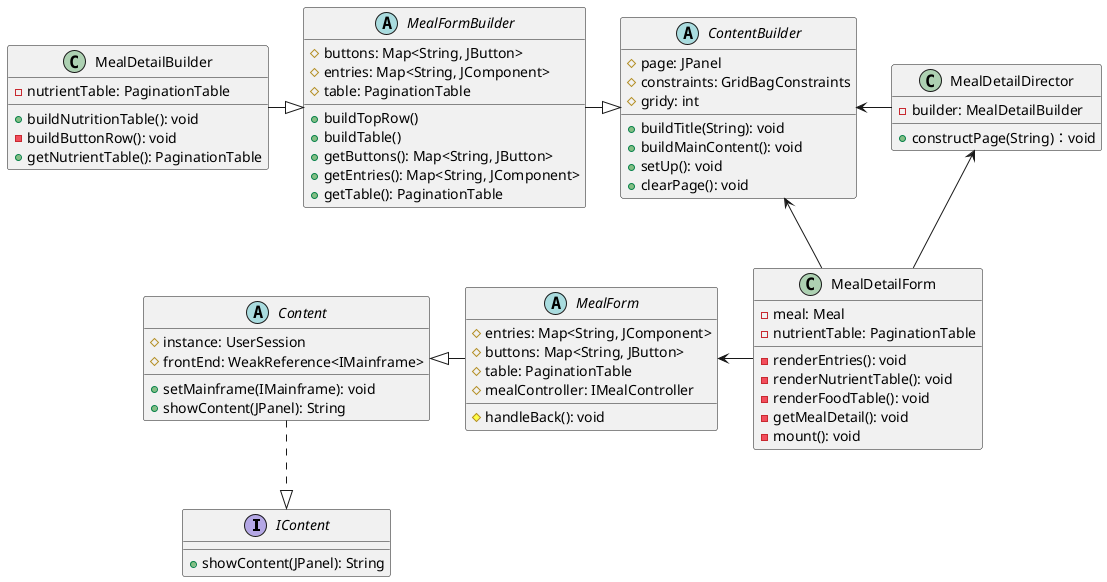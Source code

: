 @startuml
'https://plantuml.com/class-diagram

interface IContent {
  +showContent(JPanel): String
}

abstract class Content {
    #instance: UserSession
    #frontEnd: WeakReference<IMainframe>

    +setMainframe(IMainframe): void
    +showContent(JPanel): String
}

abstract class ContentBuilder {
    #page: JPanel
    #constraints: GridBagConstraints
    #gridy: int

    +buildTitle(String): void
    +buildMainContent(): void
    +setUp(): void
    +clearPage(): void
}

abstract class MealForm {
  #entries: Map<String, JComponent>
  #buttons: Map<String, JButton>
  #table: PaginationTable
  #mealController: IMealController

  #handleBack(): void
}

abstract class MealFormBuilder {
  #buttons: Map<String, JButton>
  #entries: Map<String, JComponent>
  #table: PaginationTable

  + buildTopRow()
  + buildTable()
  + getButtons(): Map<String, JButton>
  + getEntries(): Map<String, JComponent>
  + getTable(): PaginationTable
}

class MealDetailBuilder {
  - nutrientTable: PaginationTable

  + buildNutritionTable(): void
  - buildButtonRow(): void
  + getNutrientTable(): PaginationTable
}

class MealDetailForm {
  - meal: Meal
  - nutrientTable: PaginationTable

  - renderEntries(): void
  - renderNutrientTable(): void
  - renderFoodTable(): void
  - getMealDetail(): void
  - mount(): void
}

class MealDetailDirector {
  - builder: MealDetailBuilder

  + constructPage(String)：void
}

MealForm -left-|> Content
Content ..|> IContent
MealDetailForm -left-> MealForm
MealDetailBuilder -right-|> MealFormBuilder
MealFormBuilder -right-|> ContentBuilder
ContentBuilder <-- MealDetailForm
MealDetailDirector -left-> ContentBuilder
MealDetailForm -up-> MealDetailDirector

@enduml